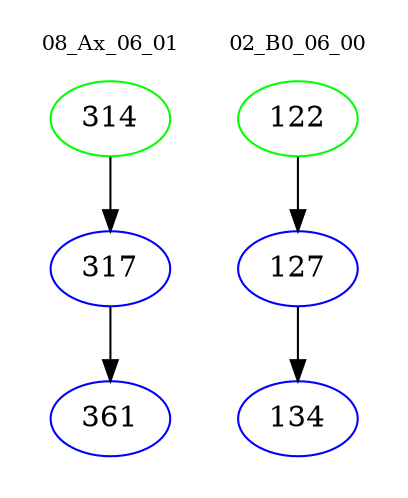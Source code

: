 digraph{
subgraph cluster_0 {
color = white
label = "08_Ax_06_01";
fontsize=10;
T0_314 [label="314", color="green"]
T0_314 -> T0_317 [color="black"]
T0_317 [label="317", color="blue"]
T0_317 -> T0_361 [color="black"]
T0_361 [label="361", color="blue"]
}
subgraph cluster_1 {
color = white
label = "02_B0_06_00";
fontsize=10;
T1_122 [label="122", color="green"]
T1_122 -> T1_127 [color="black"]
T1_127 [label="127", color="blue"]
T1_127 -> T1_134 [color="black"]
T1_134 [label="134", color="blue"]
}
}
